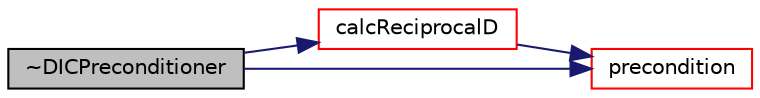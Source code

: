 digraph "~DICPreconditioner"
{
  bgcolor="transparent";
  edge [fontname="Helvetica",fontsize="10",labelfontname="Helvetica",labelfontsize="10"];
  node [fontname="Helvetica",fontsize="10",shape=record];
  rankdir="LR";
  Node12 [label="~DICPreconditioner",height=0.2,width=0.4,color="black", fillcolor="grey75", style="filled", fontcolor="black"];
  Node12 -> Node13 [color="midnightblue",fontsize="10",style="solid",fontname="Helvetica"];
  Node13 [label="calcReciprocalD",height=0.2,width=0.4,color="red",URL="$a27949.html#a0e2f579bbf250828b4e3f250dbadf455",tooltip="Calculate the reciprocal of the preconditioned diagonal. "];
  Node13 -> Node21 [color="midnightblue",fontsize="10",style="solid",fontname="Helvetica"];
  Node21 [label="precondition",height=0.2,width=0.4,color="red",URL="$a27949.html#a42d7d978aff9dd42518052155211d753",tooltip="Return wA the preconditioned form of residual rA. "];
  Node12 -> Node21 [color="midnightblue",fontsize="10",style="solid",fontname="Helvetica"];
}
